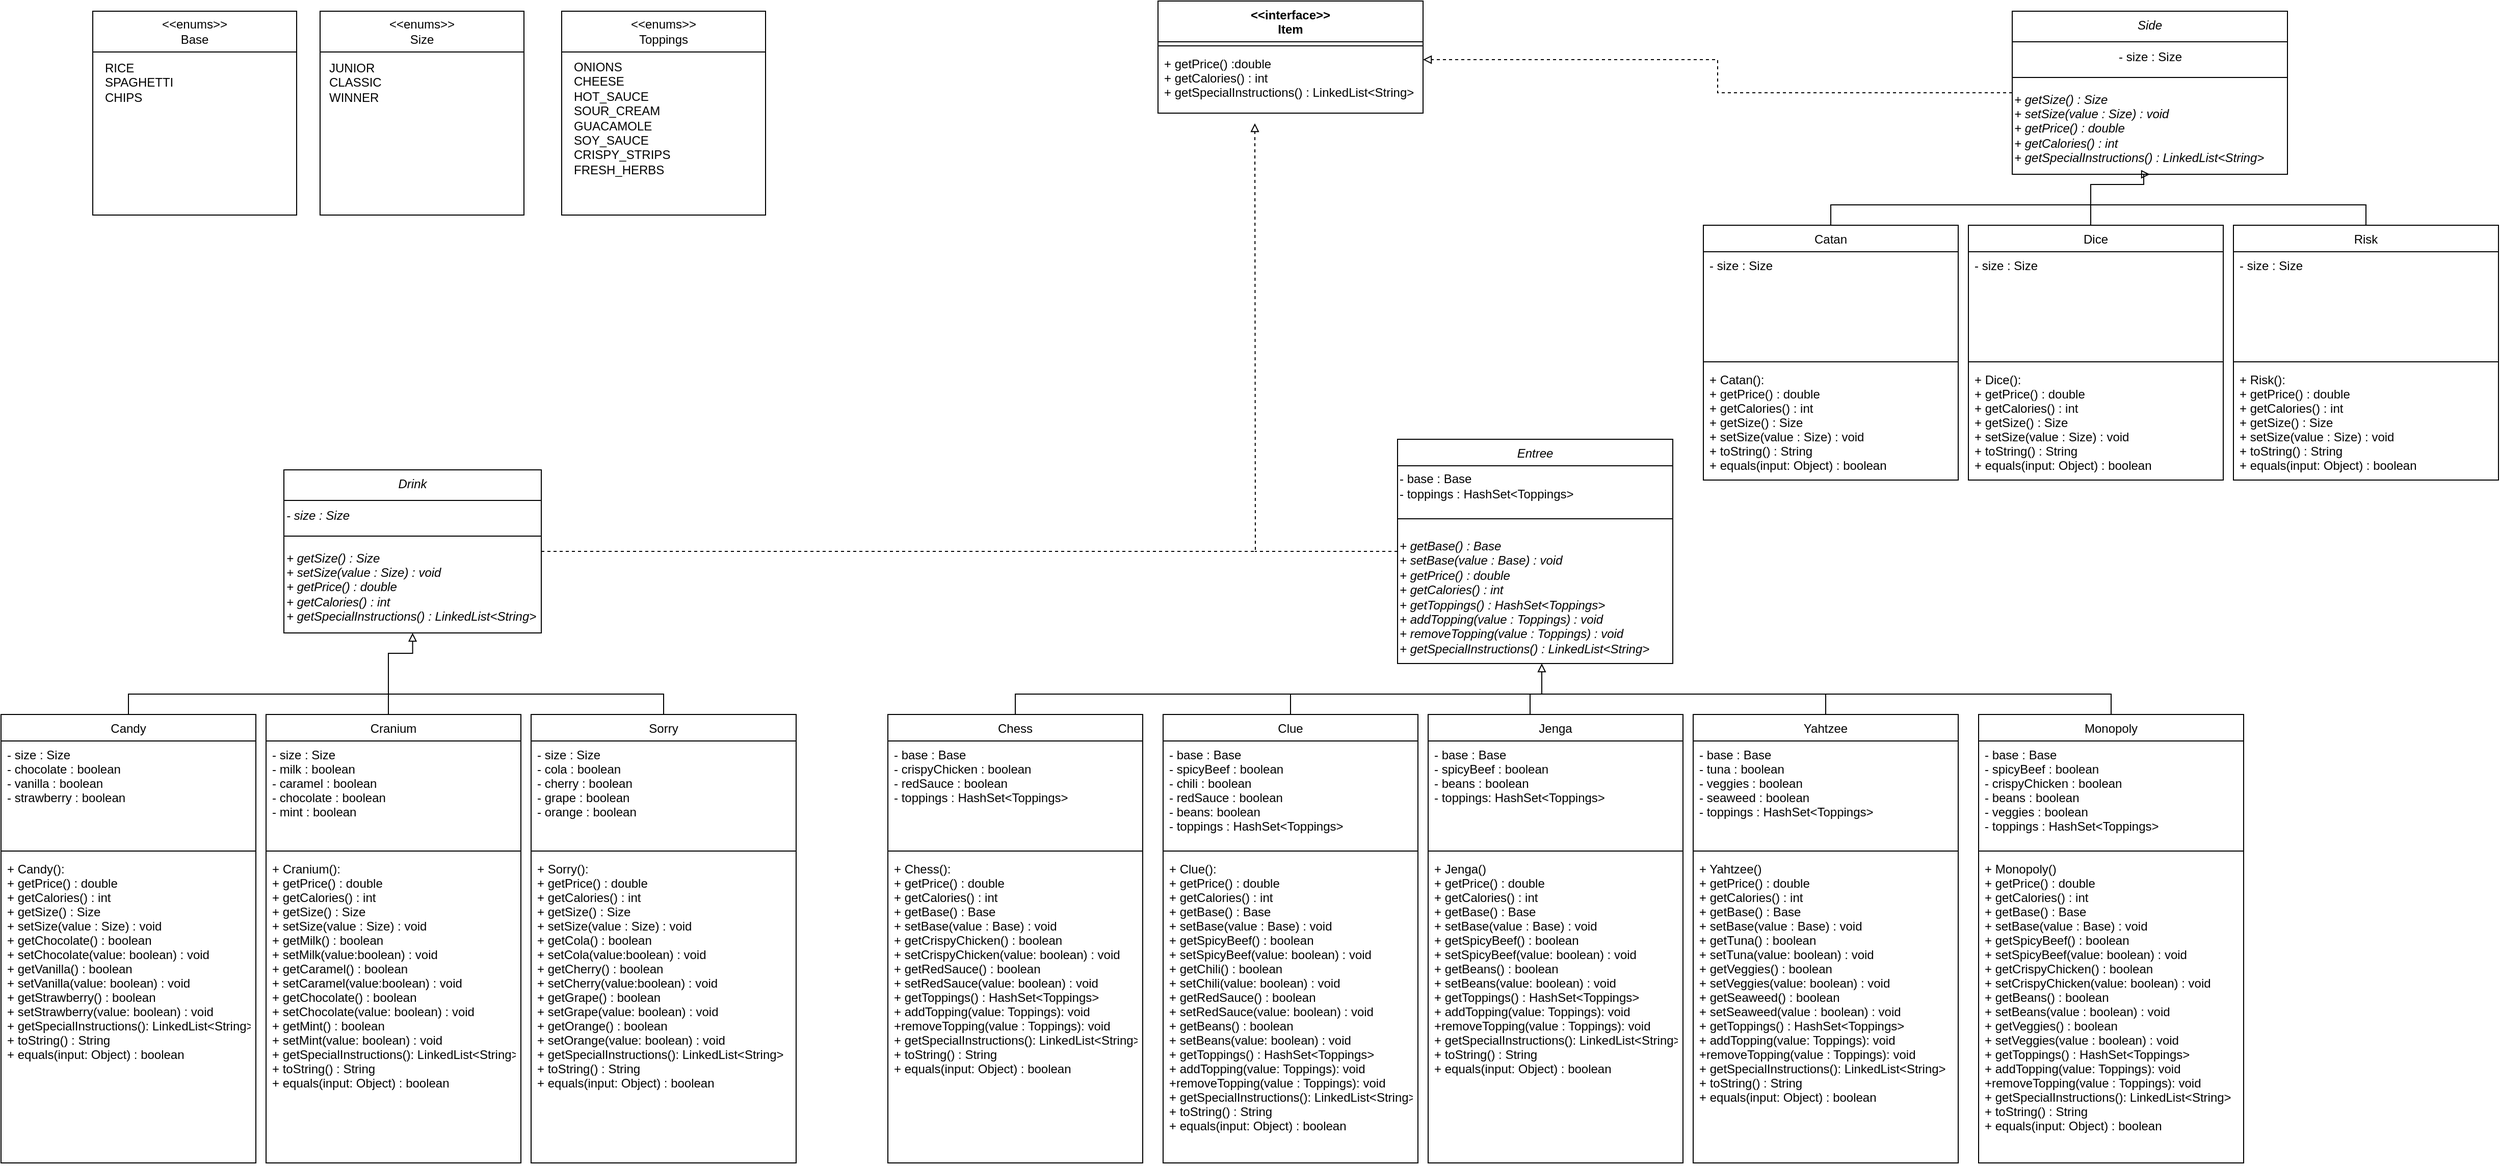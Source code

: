<mxfile version="20.8.17" type="github">
  <diagram id="C5RBs43oDa-KdzZeNtuy" name="Page-1">
    <mxGraphModel dx="3453" dy="2180" grid="1" gridSize="10" guides="1" tooltips="1" connect="1" arrows="1" fold="1" page="1" pageScale="1" pageWidth="827" pageHeight="1169" math="0" shadow="0">
      <root>
        <mxCell id="WIyWlLk6GJQsqaUBKTNV-0" />
        <mxCell id="WIyWlLk6GJQsqaUBKTNV-1" parent="WIyWlLk6GJQsqaUBKTNV-0" />
        <mxCell id="zkfFHV4jXpPFQw0GAbJ--0" value="Chess" style="swimlane;fontStyle=0;align=center;verticalAlign=top;childLayout=stackLayout;horizontal=1;startSize=26;horizontalStack=0;resizeParent=1;resizeLast=0;collapsible=1;marginBottom=0;rounded=0;shadow=0;strokeWidth=1;" parent="WIyWlLk6GJQsqaUBKTNV-1" vertex="1">
          <mxGeometry x="-170" y="-70" width="250" height="440" as="geometry">
            <mxRectangle x="230" y="140" width="160" height="26" as="alternateBounds" />
          </mxGeometry>
        </mxCell>
        <mxCell id="zkfFHV4jXpPFQw0GAbJ--1" value="- base : Base&#xa;- crispyChicken : boolean&#xa;- redSauce : boolean&#xa;- toppings : HashSet&lt;Toppings&gt;&#xa;" style="text;align=left;verticalAlign=top;spacingLeft=4;spacingRight=4;overflow=hidden;rotatable=0;points=[[0,0.5],[1,0.5]];portConstraint=eastwest;" parent="zkfFHV4jXpPFQw0GAbJ--0" vertex="1">
          <mxGeometry y="26" width="250" height="104" as="geometry" />
        </mxCell>
        <mxCell id="zkfFHV4jXpPFQw0GAbJ--4" value="" style="line;html=1;strokeWidth=1;align=left;verticalAlign=middle;spacingTop=-1;spacingLeft=3;spacingRight=3;rotatable=0;labelPosition=right;points=[];portConstraint=eastwest;" parent="zkfFHV4jXpPFQw0GAbJ--0" vertex="1">
          <mxGeometry y="130" width="250" height="8" as="geometry" />
        </mxCell>
        <mxCell id="zkfFHV4jXpPFQw0GAbJ--5" value="+ Chess():&#xa;+ getPrice() : double&#xa;+ getCalories() : int&#xa;+ getBase() : Base&#xa;+ setBase(value : Base) : void&#xa;+ getCrispyChicken() : boolean&#xa;+ setCrispyChicken(value: boolean) : void&#xa;+ getRedSauce() : boolean&#xa;+ setRedSauce(value: boolean) : void&#xa;+ getToppings() : HashSet&lt;Toppings&gt;&#xa;+ addTopping(value: Toppings): void&#xa;+removeTopping(value : Toppings): void&#xa;+ getSpecialInstructions(): LinkedList&lt;String&gt;&#xa;+ toString() : String&#xa;+ equals(input: Object) : boolean" style="text;align=left;verticalAlign=top;spacingLeft=4;spacingRight=4;overflow=hidden;rotatable=0;points=[[0,0.5],[1,0.5]];portConstraint=eastwest;" parent="zkfFHV4jXpPFQw0GAbJ--0" vertex="1">
          <mxGeometry y="138" width="250" height="302" as="geometry" />
        </mxCell>
        <mxCell id="7v28G5ns5gVGwmY5Zh3q-13" style="edgeStyle=orthogonalEdgeStyle;rounded=0;orthogonalLoop=1;jettySize=auto;html=1;endArrow=none;endFill=0;" parent="WIyWlLk6GJQsqaUBKTNV-1" source="zkfFHV4jXpPFQw0GAbJ--6" edge="1">
          <mxGeometry relative="1" as="geometry">
            <mxPoint x="290" y="-90" as="targetPoint" />
          </mxGeometry>
        </mxCell>
        <mxCell id="zkfFHV4jXpPFQw0GAbJ--6" value="Clue" style="swimlane;fontStyle=0;align=center;verticalAlign=top;childLayout=stackLayout;horizontal=1;startSize=26;horizontalStack=0;resizeParent=1;resizeLast=0;collapsible=1;marginBottom=0;rounded=0;shadow=0;strokeWidth=1;" parent="WIyWlLk6GJQsqaUBKTNV-1" vertex="1">
          <mxGeometry x="100" y="-70" width="250" height="440" as="geometry">
            <mxRectangle x="130" y="380" width="160" height="26" as="alternateBounds" />
          </mxGeometry>
        </mxCell>
        <mxCell id="zkfFHV4jXpPFQw0GAbJ--7" value="- base : Base&#xa;- spicyBeef : boolean&#xa;- chili : boolean&#xa;- redSauce : boolean&#xa;- beans: boolean&#xa;- toppings : HashSet&lt;Toppings&gt;" style="text;align=left;verticalAlign=top;spacingLeft=4;spacingRight=4;overflow=hidden;rotatable=0;points=[[0,0.5],[1,0.5]];portConstraint=eastwest;" parent="zkfFHV4jXpPFQw0GAbJ--6" vertex="1">
          <mxGeometry y="26" width="250" height="104" as="geometry" />
        </mxCell>
        <mxCell id="zkfFHV4jXpPFQw0GAbJ--9" value="" style="line;html=1;strokeWidth=1;align=left;verticalAlign=middle;spacingTop=-1;spacingLeft=3;spacingRight=3;rotatable=0;labelPosition=right;points=[];portConstraint=eastwest;" parent="zkfFHV4jXpPFQw0GAbJ--6" vertex="1">
          <mxGeometry y="130" width="250" height="8" as="geometry" />
        </mxCell>
        <mxCell id="zkfFHV4jXpPFQw0GAbJ--11" value="+ Clue():&#xa;+ getPrice() : double&#xa;+ getCalories() : int&#xa;+ getBase() : Base&#xa;+ setBase(value : Base) : void&#xa;+ getSpicyBeef() : boolean&#xa;+ setSpicyBeef(value: boolean) : void&#xa;+ getChili() : boolean&#xa;+ setChili(value: boolean) : void&#xa;+ getRedSauce() : boolean&#xa;+ setRedSauce(value: boolean) : void&#xa;+ getBeans() : boolean&#xa;+ setBeans(value: boolean) : void&#xa;+ getToppings() : HashSet&lt;Toppings&gt;&#xa;+ addTopping(value: Toppings): void&#xa;+removeTopping(value : Toppings): void&#xa;+ getSpecialInstructions(): LinkedList&lt;String&gt;&#xa;+ toString() : String&#xa;+ equals(input: Object) : boolean" style="text;align=left;verticalAlign=top;spacingLeft=4;spacingRight=4;overflow=hidden;rotatable=0;points=[[0,0.5],[1,0.5]];portConstraint=eastwest;" parent="zkfFHV4jXpPFQw0GAbJ--6" vertex="1">
          <mxGeometry y="138" width="250" height="302" as="geometry" />
        </mxCell>
        <mxCell id="7v28G5ns5gVGwmY5Zh3q-168" style="edgeStyle=orthogonalEdgeStyle;rounded=0;orthogonalLoop=1;jettySize=auto;html=1;exitX=0;exitY=0.5;exitDx=0;exitDy=0;dashed=1;endArrow=none;endFill=0;" parent="WIyWlLk6GJQsqaUBKTNV-1" source="zkfFHV4jXpPFQw0GAbJ--17" edge="1">
          <mxGeometry relative="1" as="geometry">
            <mxPoint x="190" y="-230" as="targetPoint" />
          </mxGeometry>
        </mxCell>
        <mxCell id="zkfFHV4jXpPFQw0GAbJ--17" value="Entree" style="swimlane;fontStyle=2;align=center;verticalAlign=top;childLayout=stackLayout;horizontal=1;startSize=26;horizontalStack=0;resizeParent=1;resizeLast=0;collapsible=1;marginBottom=0;rounded=0;shadow=0;strokeWidth=1;" parent="WIyWlLk6GJQsqaUBKTNV-1" vertex="1">
          <mxGeometry x="330" y="-340" width="270" height="220" as="geometry">
            <mxRectangle x="550" y="140" width="160" height="26" as="alternateBounds" />
          </mxGeometry>
        </mxCell>
        <mxCell id="RG4o-ttCj7HPoJ1rtQeC-10" value="&lt;div style=&quot;&quot;&gt;&lt;span style=&quot;background-color: initial;&quot;&gt;- base : Base&lt;/span&gt;&lt;/div&gt;&lt;div style=&quot;&quot;&gt;&lt;span style=&quot;background-color: initial;&quot;&gt;- toppings : HashSet&amp;lt;Toppings&amp;gt;&lt;/span&gt;&lt;/div&gt;" style="text;html=1;align=left;verticalAlign=middle;resizable=0;points=[];autosize=1;strokeColor=none;fillColor=none;" vertex="1" parent="zkfFHV4jXpPFQw0GAbJ--17">
          <mxGeometry y="26" width="270" height="40" as="geometry" />
        </mxCell>
        <mxCell id="zkfFHV4jXpPFQw0GAbJ--23" value="" style="line;html=1;strokeWidth=1;align=left;verticalAlign=middle;spacingTop=-1;spacingLeft=3;spacingRight=3;rotatable=0;labelPosition=right;points=[];portConstraint=eastwest;" parent="zkfFHV4jXpPFQw0GAbJ--17" vertex="1">
          <mxGeometry y="66" width="270" height="24" as="geometry" />
        </mxCell>
        <mxCell id="RG4o-ttCj7HPoJ1rtQeC-11" value="&lt;i&gt;+ getBase() : Base&lt;br&gt;+ setBase(value : Base) : void&lt;br&gt;+ getPrice() : double&lt;br&gt;+ getCalories() : int&lt;br&gt;+ getToppings() : HashSet&amp;lt;Toppings&amp;gt;&lt;br&gt;+ addTopping(value : Toppings) : void&lt;br&gt;+ removeTopping(value : Toppings) : void&lt;br&gt;+ getSpecialInstructions() : LinkedList&amp;lt;String&amp;gt;&lt;br&gt;&lt;/i&gt;" style="text;html=1;align=left;verticalAlign=middle;resizable=0;points=[];autosize=1;strokeColor=none;fillColor=none;" vertex="1" parent="zkfFHV4jXpPFQw0GAbJ--17">
          <mxGeometry y="90" width="270" height="130" as="geometry" />
        </mxCell>
        <mxCell id="zkfFHV4jXpPFQw0GAbJ--26" value="" style="endArrow=block;shadow=0;strokeWidth=1;rounded=0;endFill=0;edgeStyle=elbowEdgeStyle;elbow=vertical;entryX=0.524;entryY=1;entryDx=0;entryDy=0;entryPerimeter=0;" parent="WIyWlLk6GJQsqaUBKTNV-1" source="zkfFHV4jXpPFQw0GAbJ--0" edge="1" target="RG4o-ttCj7HPoJ1rtQeC-11">
          <mxGeometry x="0.5" y="41" relative="1" as="geometry">
            <mxPoint x="380" y="192" as="sourcePoint" />
            <mxPoint x="460" y="-110" as="targetPoint" />
            <mxPoint x="-40" y="32" as="offset" />
            <Array as="points">
              <mxPoint x="360" y="-90" />
            </Array>
          </mxGeometry>
        </mxCell>
        <mxCell id="7v28G5ns5gVGwmY5Zh3q-14" style="edgeStyle=orthogonalEdgeStyle;rounded=0;orthogonalLoop=1;jettySize=auto;html=1;endArrow=none;endFill=0;" parent="WIyWlLk6GJQsqaUBKTNV-1" source="7v28G5ns5gVGwmY5Zh3q-0" edge="1">
          <mxGeometry relative="1" as="geometry">
            <mxPoint x="380" y="-90" as="targetPoint" />
            <Array as="points">
              <mxPoint x="460" y="-90" />
            </Array>
          </mxGeometry>
        </mxCell>
        <mxCell id="7v28G5ns5gVGwmY5Zh3q-0" value="Jenga" style="swimlane;fontStyle=0;align=center;verticalAlign=top;childLayout=stackLayout;horizontal=1;startSize=26;horizontalStack=0;resizeParent=1;resizeLast=0;collapsible=1;marginBottom=0;rounded=0;shadow=0;strokeWidth=1;" parent="WIyWlLk6GJQsqaUBKTNV-1" vertex="1">
          <mxGeometry x="360" y="-70" width="250" height="440" as="geometry">
            <mxRectangle x="130" y="380" width="160" height="26" as="alternateBounds" />
          </mxGeometry>
        </mxCell>
        <mxCell id="7v28G5ns5gVGwmY5Zh3q-1" value="- base : Base&#xa;- spicyBeef : boolean&#xa;- beans : boolean&#xa;- toppings: HashSet&lt;Toppings&gt;" style="text;align=left;verticalAlign=top;spacingLeft=4;spacingRight=4;overflow=hidden;rotatable=0;points=[[0,0.5],[1,0.5]];portConstraint=eastwest;" parent="7v28G5ns5gVGwmY5Zh3q-0" vertex="1">
          <mxGeometry y="26" width="250" height="104" as="geometry" />
        </mxCell>
        <mxCell id="7v28G5ns5gVGwmY5Zh3q-3" value="" style="line;html=1;strokeWidth=1;align=left;verticalAlign=middle;spacingTop=-1;spacingLeft=3;spacingRight=3;rotatable=0;labelPosition=right;points=[];portConstraint=eastwest;" parent="7v28G5ns5gVGwmY5Zh3q-0" vertex="1">
          <mxGeometry y="130" width="250" height="8" as="geometry" />
        </mxCell>
        <mxCell id="7v28G5ns5gVGwmY5Zh3q-4" value="+ Jenga()&#xa;+ getPrice() : double&#xa;+ getCalories() : int&#xa;+ getBase() : Base&#xa;+ setBase(value : Base) : void&#xa;+ getSpicyBeef() : boolean&#xa;+ setSpicyBeef(value: boolean) : void&#xa;+ getBeans() : boolean&#xa;+ setBeans(value: boolean) : void&#xa;+ getToppings() : HashSet&lt;Toppings&gt;&#xa;+ addTopping(value: Toppings): void&#xa;+removeTopping(value : Toppings): void&#xa;+ getSpecialInstructions(): LinkedList&lt;String&gt;&#xa;+ toString() : String&#xa;+ equals(input: Object) : boolean" style="text;align=left;verticalAlign=top;spacingLeft=4;spacingRight=4;overflow=hidden;rotatable=0;points=[[0,0.5],[1,0.5]];portConstraint=eastwest;fontStyle=0" parent="7v28G5ns5gVGwmY5Zh3q-0" vertex="1">
          <mxGeometry y="138" width="250" height="282" as="geometry" />
        </mxCell>
        <mxCell id="7v28G5ns5gVGwmY5Zh3q-15" style="edgeStyle=orthogonalEdgeStyle;rounded=0;orthogonalLoop=1;jettySize=auto;html=1;endArrow=none;endFill=0;" parent="WIyWlLk6GJQsqaUBKTNV-1" source="7v28G5ns5gVGwmY5Zh3q-6" edge="1">
          <mxGeometry relative="1" as="geometry">
            <mxPoint x="570" y="-90" as="targetPoint" />
            <Array as="points">
              <mxPoint x="750" y="-90" />
            </Array>
          </mxGeometry>
        </mxCell>
        <mxCell id="7v28G5ns5gVGwmY5Zh3q-6" value="Yahtzee" style="swimlane;fontStyle=0;align=center;verticalAlign=top;childLayout=stackLayout;horizontal=1;startSize=26;horizontalStack=0;resizeParent=1;resizeLast=0;collapsible=1;marginBottom=0;rounded=0;shadow=0;strokeWidth=1;" parent="WIyWlLk6GJQsqaUBKTNV-1" vertex="1">
          <mxGeometry x="620" y="-70" width="260" height="440" as="geometry">
            <mxRectangle x="130" y="380" width="160" height="26" as="alternateBounds" />
          </mxGeometry>
        </mxCell>
        <mxCell id="7v28G5ns5gVGwmY5Zh3q-7" value="- base : Base&#xa;- tuna : boolean&#xa;- veggies : boolean&#xa;- seaweed : boolean&#xa;- toppings : HashSet&lt;Toppings&gt;" style="text;align=left;verticalAlign=top;spacingLeft=4;spacingRight=4;overflow=hidden;rotatable=0;points=[[0,0.5],[1,0.5]];portConstraint=eastwest;" parent="7v28G5ns5gVGwmY5Zh3q-6" vertex="1">
          <mxGeometry y="26" width="260" height="104" as="geometry" />
        </mxCell>
        <mxCell id="7v28G5ns5gVGwmY5Zh3q-9" value="" style="line;html=1;strokeWidth=1;align=left;verticalAlign=middle;spacingTop=-1;spacingLeft=3;spacingRight=3;rotatable=0;labelPosition=right;points=[];portConstraint=eastwest;" parent="7v28G5ns5gVGwmY5Zh3q-6" vertex="1">
          <mxGeometry y="130" width="260" height="8" as="geometry" />
        </mxCell>
        <mxCell id="7v28G5ns5gVGwmY5Zh3q-10" value="+ Yahtzee()&#xa;+ getPrice() : double&#xa;+ getCalories() : int&#xa;+ getBase() : Base&#xa;+ setBase(value : Base) : void&#xa;+ getTuna() : boolean&#xa;+ setTuna(value: boolean) : void&#xa;+ getVeggies() : boolean&#xa;+ setVeggies(value: boolean) : void&#xa;+ getSeaweed() : boolean&#xa;+ setSeaweed(value : boolean) : void&#xa;+ getToppings() : HashSet&lt;Toppings&gt;&#xa;+ addTopping(value: Toppings): void&#xa;+removeTopping(value : Toppings): void&#xa;+ getSpecialInstructions(): LinkedList&lt;String&gt;&#xa;+ toString() : String&#xa;+ equals(input: Object) : boolean" style="text;align=left;verticalAlign=top;spacingLeft=4;spacingRight=4;overflow=hidden;rotatable=0;points=[[0,0.5],[1,0.5]];portConstraint=eastwest;fontStyle=0" parent="7v28G5ns5gVGwmY5Zh3q-6" vertex="1">
          <mxGeometry y="138" width="260" height="292" as="geometry" />
        </mxCell>
        <mxCell id="7v28G5ns5gVGwmY5Zh3q-16" value="" style="endArrow=none;html=1;rounded=0;" parent="WIyWlLk6GJQsqaUBKTNV-1" edge="1">
          <mxGeometry width="50" height="50" relative="1" as="geometry">
            <mxPoint x="460" y="-90" as="sourcePoint" />
            <mxPoint x="570" y="-90" as="targetPoint" />
          </mxGeometry>
        </mxCell>
        <mxCell id="7v28G5ns5gVGwmY5Zh3q-23" style="edgeStyle=orthogonalEdgeStyle;rounded=0;orthogonalLoop=1;jettySize=auto;html=1;endArrow=none;endFill=0;" parent="WIyWlLk6GJQsqaUBKTNV-1" source="7v28G5ns5gVGwmY5Zh3q-17" edge="1">
          <mxGeometry relative="1" as="geometry">
            <mxPoint x="830" y="-90" as="targetPoint" />
            <Array as="points">
              <mxPoint x="1030" y="-90" />
            </Array>
          </mxGeometry>
        </mxCell>
        <mxCell id="7v28G5ns5gVGwmY5Zh3q-17" value="Monopoly" style="swimlane;fontStyle=0;align=center;verticalAlign=top;childLayout=stackLayout;horizontal=1;startSize=26;horizontalStack=0;resizeParent=1;resizeLast=0;collapsible=1;marginBottom=0;rounded=0;shadow=0;strokeWidth=1;" parent="WIyWlLk6GJQsqaUBKTNV-1" vertex="1">
          <mxGeometry x="900" y="-70" width="260" height="440" as="geometry">
            <mxRectangle x="130" y="380" width="160" height="26" as="alternateBounds" />
          </mxGeometry>
        </mxCell>
        <mxCell id="7v28G5ns5gVGwmY5Zh3q-18" value="- base : Base&#xa;- spicyBeef : boolean&#xa;- crispyChicken : boolean&#xa;- beans : boolean&#xa;- veggies : boolean&#xa;- toppings : HashSet&lt;Toppings&gt;" style="text;align=left;verticalAlign=top;spacingLeft=4;spacingRight=4;overflow=hidden;rotatable=0;points=[[0,0.5],[1,0.5]];portConstraint=eastwest;" parent="7v28G5ns5gVGwmY5Zh3q-17" vertex="1">
          <mxGeometry y="26" width="260" height="104" as="geometry" />
        </mxCell>
        <mxCell id="7v28G5ns5gVGwmY5Zh3q-20" value="" style="line;html=1;strokeWidth=1;align=left;verticalAlign=middle;spacingTop=-1;spacingLeft=3;spacingRight=3;rotatable=0;labelPosition=right;points=[];portConstraint=eastwest;" parent="7v28G5ns5gVGwmY5Zh3q-17" vertex="1">
          <mxGeometry y="130" width="260" height="8" as="geometry" />
        </mxCell>
        <mxCell id="7v28G5ns5gVGwmY5Zh3q-22" value="+ Monopoly()&#xa;+ getPrice() : double&#xa;+ getCalories() : int&#xa;+ getBase() : Base&#xa;+ setBase(value : Base) : void&#xa;+ getSpicyBeef() : boolean&#xa;+ setSpicyBeef(value: boolean) : void&#xa;+ getCrispyChicken() : boolean&#xa;+ setCrispyChicken(value: boolean) : void&#xa;+ getBeans() : boolean&#xa;+ setBeans(value : boolean) : void&#xa;+ getVeggies() : boolean&#xa;+ setVeggies(value : boolean) : void&#xa;+ getToppings() : HashSet&lt;Toppings&gt;&#xa;+ addTopping(value: Toppings): void&#xa;+removeTopping(value : Toppings): void&#xa;+ getSpecialInstructions(): LinkedList&lt;String&gt;&#xa;+ toString() : String&#xa;+ equals(input: Object) : boolean" style="text;align=left;verticalAlign=top;spacingLeft=4;spacingRight=4;overflow=hidden;rotatable=0;points=[[0,0.5],[1,0.5]];portConstraint=eastwest;" parent="7v28G5ns5gVGwmY5Zh3q-17" vertex="1">
          <mxGeometry y="138" width="260" height="302" as="geometry" />
        </mxCell>
        <mxCell id="7v28G5ns5gVGwmY5Zh3q-24" value="" style="endArrow=none;html=1;rounded=0;" parent="WIyWlLk6GJQsqaUBKTNV-1" edge="1">
          <mxGeometry width="50" height="50" relative="1" as="geometry">
            <mxPoint x="650" y="-90" as="sourcePoint" />
            <mxPoint x="830" y="-90" as="targetPoint" />
          </mxGeometry>
        </mxCell>
        <mxCell id="7v28G5ns5gVGwmY5Zh3q-58" style="edgeStyle=orthogonalEdgeStyle;rounded=0;orthogonalLoop=1;jettySize=auto;html=1;endArrow=none;endFill=0;" parent="WIyWlLk6GJQsqaUBKTNV-1" source="7v28G5ns5gVGwmY5Zh3q-59" edge="1">
          <mxGeometry relative="1" as="geometry">
            <mxPoint x="-790" y="-90" as="targetPoint" />
          </mxGeometry>
        </mxCell>
        <mxCell id="7v28G5ns5gVGwmY5Zh3q-59" value="Candy" style="swimlane;fontStyle=0;align=center;verticalAlign=top;childLayout=stackLayout;horizontal=1;startSize=26;horizontalStack=0;resizeParent=1;resizeLast=0;collapsible=1;marginBottom=0;rounded=0;shadow=0;strokeWidth=1;" parent="WIyWlLk6GJQsqaUBKTNV-1" vertex="1">
          <mxGeometry x="-1040" y="-70" width="250" height="440" as="geometry">
            <mxRectangle x="130" y="380" width="160" height="26" as="alternateBounds" />
          </mxGeometry>
        </mxCell>
        <mxCell id="7v28G5ns5gVGwmY5Zh3q-60" value="- size : Size&#xa;- chocolate : boolean&#xa;- vanilla : boolean&#xa;- strawberry : boolean" style="text;align=left;verticalAlign=top;spacingLeft=4;spacingRight=4;overflow=hidden;rotatable=0;points=[[0,0.5],[1,0.5]];portConstraint=eastwest;" parent="7v28G5ns5gVGwmY5Zh3q-59" vertex="1">
          <mxGeometry y="26" width="250" height="104" as="geometry" />
        </mxCell>
        <mxCell id="7v28G5ns5gVGwmY5Zh3q-61" value="" style="line;html=1;strokeWidth=1;align=left;verticalAlign=middle;spacingTop=-1;spacingLeft=3;spacingRight=3;rotatable=0;labelPosition=right;points=[];portConstraint=eastwest;" parent="7v28G5ns5gVGwmY5Zh3q-59" vertex="1">
          <mxGeometry y="130" width="250" height="8" as="geometry" />
        </mxCell>
        <mxCell id="7v28G5ns5gVGwmY5Zh3q-62" value="+ Candy():&#xa;+ getPrice() : double&#xa;+ getCalories() : int&#xa;+ getSize() : Size&#xa;+ setSize(value : Size) : void&#xa;+ getChocolate() : boolean&#xa;+ setChocolate(value: boolean) : void&#xa;+ getVanilla() : boolean&#xa;+ setVanilla(value: boolean) : void&#xa;+ getStrawberry() : boolean&#xa;+ setStrawberry(value: boolean) : void&#xa;+ getSpecialInstructions(): LinkedList&lt;String&gt;&#xa;+ toString() : String&#xa;+ equals(input: Object) : boolean" style="text;align=left;verticalAlign=top;spacingLeft=4;spacingRight=4;overflow=hidden;rotatable=0;points=[[0,0.5],[1,0.5]];portConstraint=eastwest;" parent="7v28G5ns5gVGwmY5Zh3q-59" vertex="1">
          <mxGeometry y="138" width="250" height="302" as="geometry" />
        </mxCell>
        <mxCell id="7v28G5ns5gVGwmY5Zh3q-166" style="edgeStyle=orthogonalEdgeStyle;rounded=0;orthogonalLoop=1;jettySize=auto;html=1;exitX=1;exitY=0.5;exitDx=0;exitDy=0;dashed=1;endArrow=block;endFill=0;" parent="WIyWlLk6GJQsqaUBKTNV-1" source="7v28G5ns5gVGwmY5Zh3q-63" edge="1">
          <mxGeometry relative="1" as="geometry">
            <mxPoint x="190" y="-650" as="targetPoint" />
          </mxGeometry>
        </mxCell>
        <mxCell id="7v28G5ns5gVGwmY5Zh3q-63" value="Drink" style="swimlane;fontStyle=2;align=center;verticalAlign=top;childLayout=stackLayout;horizontal=1;startSize=30;horizontalStack=0;resizeParent=1;resizeLast=0;collapsible=1;marginBottom=0;rounded=0;shadow=0;strokeWidth=1;" parent="WIyWlLk6GJQsqaUBKTNV-1" vertex="1">
          <mxGeometry x="-762.5" y="-310" width="252.5" height="160" as="geometry">
            <mxRectangle x="550" y="140" width="160" height="26" as="alternateBounds" />
          </mxGeometry>
        </mxCell>
        <mxCell id="RG4o-ttCj7HPoJ1rtQeC-8" value="&lt;i&gt;- size : Size&lt;/i&gt;" style="text;html=1;align=left;verticalAlign=middle;resizable=0;points=[];autosize=1;strokeColor=none;fillColor=none;" vertex="1" parent="7v28G5ns5gVGwmY5Zh3q-63">
          <mxGeometry y="30" width="252.5" height="30" as="geometry" />
        </mxCell>
        <mxCell id="7v28G5ns5gVGwmY5Zh3q-64" value="" style="line;html=1;strokeWidth=1;align=left;verticalAlign=middle;spacingTop=-1;spacingLeft=3;spacingRight=3;rotatable=0;labelPosition=right;points=[];portConstraint=eastwest;" parent="7v28G5ns5gVGwmY5Zh3q-63" vertex="1">
          <mxGeometry y="60" width="252.5" height="10" as="geometry" />
        </mxCell>
        <mxCell id="RG4o-ttCj7HPoJ1rtQeC-9" value="&lt;i&gt;+ getSize() : Size&lt;br&gt;+ setSize(value : Size) : void&lt;br&gt;+ getPrice() : double&lt;br&gt;+ getCalories() : int&lt;br&gt;+ getSpecialInstructions() : LinkedList&amp;lt;String&amp;gt;&lt;br&gt;&lt;/i&gt;" style="text;html=1;align=left;verticalAlign=middle;resizable=0;points=[];autosize=1;strokeColor=none;fillColor=none;" vertex="1" parent="7v28G5ns5gVGwmY5Zh3q-63">
          <mxGeometry y="70" width="252.5" height="90" as="geometry" />
        </mxCell>
        <mxCell id="7v28G5ns5gVGwmY5Zh3q-66" style="edgeStyle=orthogonalEdgeStyle;rounded=0;orthogonalLoop=1;jettySize=auto;html=1;endArrow=block;endFill=0;entryX=0.5;entryY=1;entryDx=0;entryDy=0;" parent="WIyWlLk6GJQsqaUBKTNV-1" source="7v28G5ns5gVGwmY5Zh3q-67" target="7v28G5ns5gVGwmY5Zh3q-63" edge="1">
          <mxGeometry relative="1" as="geometry">
            <mxPoint x="-810" y="-90" as="targetPoint" />
            <Array as="points">
              <mxPoint x="-660" y="-130" />
              <mxPoint x="-636" y="-130" />
            </Array>
          </mxGeometry>
        </mxCell>
        <mxCell id="7v28G5ns5gVGwmY5Zh3q-67" value="Cranium" style="swimlane;fontStyle=0;align=center;verticalAlign=top;childLayout=stackLayout;horizontal=1;startSize=26;horizontalStack=0;resizeParent=1;resizeLast=0;collapsible=1;marginBottom=0;rounded=0;shadow=0;strokeWidth=1;" parent="WIyWlLk6GJQsqaUBKTNV-1" vertex="1">
          <mxGeometry x="-780" y="-70" width="250" height="440" as="geometry">
            <mxRectangle x="130" y="380" width="160" height="26" as="alternateBounds" />
          </mxGeometry>
        </mxCell>
        <mxCell id="7v28G5ns5gVGwmY5Zh3q-68" value="- size : Size&#xa;- milk : boolean&#xa;- caramel : boolean&#xa;- chocolate : boolean&#xa;- mint : boolean" style="text;align=left;verticalAlign=top;spacingLeft=4;spacingRight=4;overflow=hidden;rotatable=0;points=[[0,0.5],[1,0.5]];portConstraint=eastwest;" parent="7v28G5ns5gVGwmY5Zh3q-67" vertex="1">
          <mxGeometry y="26" width="250" height="104" as="geometry" />
        </mxCell>
        <mxCell id="7v28G5ns5gVGwmY5Zh3q-69" value="" style="line;html=1;strokeWidth=1;align=left;verticalAlign=middle;spacingTop=-1;spacingLeft=3;spacingRight=3;rotatable=0;labelPosition=right;points=[];portConstraint=eastwest;" parent="7v28G5ns5gVGwmY5Zh3q-67" vertex="1">
          <mxGeometry y="130" width="250" height="8" as="geometry" />
        </mxCell>
        <mxCell id="7v28G5ns5gVGwmY5Zh3q-70" value="+ Cranium():&#xa;+ getPrice() : double&#xa;+ getCalories() : int&#xa;+ getSize() : Size&#xa;+ setSize(value : Size) : void&#xa;+ getMilk() : boolean&#xa;+ setMilk(value:boolean) : void&#xa;+ getCaramel() : boolean&#xa;+ setCaramel(value:boolean) : void&#xa;+ getChocolate() : boolean&#xa;+ setChocolate(value: boolean) : void&#xa;+ getMint() : boolean&#xa;+ setMint(value: boolean) : void&#xa;+ getSpecialInstructions(): LinkedList&lt;String&gt;&#xa;+ toString() : String&#xa;+ equals(input: Object) : boolean" style="text;align=left;verticalAlign=top;spacingLeft=4;spacingRight=4;overflow=hidden;rotatable=0;points=[[0,0.5],[1,0.5]];portConstraint=eastwest;fontStyle=0" parent="7v28G5ns5gVGwmY5Zh3q-67" vertex="1">
          <mxGeometry y="138" width="250" height="282" as="geometry" />
        </mxCell>
        <mxCell id="7v28G5ns5gVGwmY5Zh3q-71" style="edgeStyle=orthogonalEdgeStyle;rounded=0;orthogonalLoop=1;jettySize=auto;html=1;endArrow=none;endFill=0;" parent="WIyWlLk6GJQsqaUBKTNV-1" source="7v28G5ns5gVGwmY5Zh3q-72" edge="1">
          <mxGeometry relative="1" as="geometry">
            <mxPoint x="-570" y="-90" as="targetPoint" />
            <Array as="points">
              <mxPoint x="-390" y="-90" />
            </Array>
          </mxGeometry>
        </mxCell>
        <mxCell id="7v28G5ns5gVGwmY5Zh3q-72" value="Sorry" style="swimlane;fontStyle=0;align=center;verticalAlign=top;childLayout=stackLayout;horizontal=1;startSize=26;horizontalStack=0;resizeParent=1;resizeLast=0;collapsible=1;marginBottom=0;rounded=0;shadow=0;strokeWidth=1;" parent="WIyWlLk6GJQsqaUBKTNV-1" vertex="1">
          <mxGeometry x="-520" y="-70" width="260" height="440" as="geometry">
            <mxRectangle x="130" y="380" width="160" height="26" as="alternateBounds" />
          </mxGeometry>
        </mxCell>
        <mxCell id="7v28G5ns5gVGwmY5Zh3q-73" value="- size : Size&#xa;- cola : boolean&#xa;- cherry : boolean&#xa;- grape : boolean&#xa;- orange : boolean" style="text;align=left;verticalAlign=top;spacingLeft=4;spacingRight=4;overflow=hidden;rotatable=0;points=[[0,0.5],[1,0.5]];portConstraint=eastwest;" parent="7v28G5ns5gVGwmY5Zh3q-72" vertex="1">
          <mxGeometry y="26" width="260" height="104" as="geometry" />
        </mxCell>
        <mxCell id="7v28G5ns5gVGwmY5Zh3q-74" value="" style="line;html=1;strokeWidth=1;align=left;verticalAlign=middle;spacingTop=-1;spacingLeft=3;spacingRight=3;rotatable=0;labelPosition=right;points=[];portConstraint=eastwest;" parent="7v28G5ns5gVGwmY5Zh3q-72" vertex="1">
          <mxGeometry y="130" width="260" height="8" as="geometry" />
        </mxCell>
        <mxCell id="7v28G5ns5gVGwmY5Zh3q-75" value="+ Sorry():&#xa;+ getPrice() : double&#xa;+ getCalories() : int&#xa;+ getSize() : Size&#xa;+ setSize(value : Size) : void&#xa;+ getCola() : boolean&#xa;+ setCola(value:boolean) : void&#xa;+ getCherry() : boolean&#xa;+ setCherry(value:boolean) : void&#xa;+ getGrape() : boolean&#xa;+ setGrape(value: boolean) : void&#xa;+ getOrange() : boolean&#xa;+ setOrange(value: boolean) : void&#xa;+ getSpecialInstructions(): LinkedList&lt;String&gt;&#xa;+ toString() : String&#xa;+ equals(input: Object) : boolean" style="text;align=left;verticalAlign=top;spacingLeft=4;spacingRight=4;overflow=hidden;rotatable=0;points=[[0,0.5],[1,0.5]];portConstraint=eastwest;fontStyle=0" parent="7v28G5ns5gVGwmY5Zh3q-72" vertex="1">
          <mxGeometry y="138" width="260" height="292" as="geometry" />
        </mxCell>
        <mxCell id="7v28G5ns5gVGwmY5Zh3q-76" value="" style="endArrow=none;html=1;rounded=0;" parent="WIyWlLk6GJQsqaUBKTNV-1" edge="1">
          <mxGeometry width="50" height="50" relative="1" as="geometry">
            <mxPoint x="-680" y="-90" as="sourcePoint" />
            <mxPoint x="-570" y="-90" as="targetPoint" />
          </mxGeometry>
        </mxCell>
        <mxCell id="7v28G5ns5gVGwmY5Zh3q-112" value="" style="endArrow=none;html=1;rounded=0;" parent="WIyWlLk6GJQsqaUBKTNV-1" edge="1">
          <mxGeometry width="50" height="50" relative="1" as="geometry">
            <mxPoint x="-790" y="-90" as="sourcePoint" />
            <mxPoint x="-680" y="-90" as="targetPoint" />
          </mxGeometry>
        </mxCell>
        <mxCell id="7v28G5ns5gVGwmY5Zh3q-117" style="edgeStyle=orthogonalEdgeStyle;rounded=0;orthogonalLoop=1;jettySize=auto;html=1;endArrow=none;endFill=0;" parent="WIyWlLk6GJQsqaUBKTNV-1" source="7v28G5ns5gVGwmY5Zh3q-118" edge="1">
          <mxGeometry relative="1" as="geometry">
            <mxPoint x="880" y="-570" as="targetPoint" />
          </mxGeometry>
        </mxCell>
        <mxCell id="7v28G5ns5gVGwmY5Zh3q-118" value="Catan" style="swimlane;fontStyle=0;align=center;verticalAlign=top;childLayout=stackLayout;horizontal=1;startSize=26;horizontalStack=0;resizeParent=1;resizeLast=0;collapsible=1;marginBottom=0;rounded=0;shadow=0;strokeWidth=1;" parent="WIyWlLk6GJQsqaUBKTNV-1" vertex="1">
          <mxGeometry x="630" y="-550" width="250" height="250" as="geometry">
            <mxRectangle x="130" y="380" width="160" height="26" as="alternateBounds" />
          </mxGeometry>
        </mxCell>
        <mxCell id="7v28G5ns5gVGwmY5Zh3q-119" value="- size : Size" style="text;align=left;verticalAlign=top;spacingLeft=4;spacingRight=4;overflow=hidden;rotatable=0;points=[[0,0.5],[1,0.5]];portConstraint=eastwest;" parent="7v28G5ns5gVGwmY5Zh3q-118" vertex="1">
          <mxGeometry y="26" width="250" height="104" as="geometry" />
        </mxCell>
        <mxCell id="7v28G5ns5gVGwmY5Zh3q-120" value="" style="line;html=1;strokeWidth=1;align=left;verticalAlign=middle;spacingTop=-1;spacingLeft=3;spacingRight=3;rotatable=0;labelPosition=right;points=[];portConstraint=eastwest;" parent="7v28G5ns5gVGwmY5Zh3q-118" vertex="1">
          <mxGeometry y="130" width="250" height="8" as="geometry" />
        </mxCell>
        <mxCell id="7v28G5ns5gVGwmY5Zh3q-121" value="+ Catan():&#xa;+ getPrice() : double&#xa;+ getCalories() : int&#xa;+ getSize() : Size&#xa;+ setSize(value : Size) : void&#xa;+ toString() : String&#xa;+ equals(input: Object) : boolean" style="text;align=left;verticalAlign=top;spacingLeft=4;spacingRight=4;overflow=hidden;rotatable=0;points=[[0,0.5],[1,0.5]];portConstraint=eastwest;" parent="7v28G5ns5gVGwmY5Zh3q-118" vertex="1">
          <mxGeometry y="138" width="250" height="112" as="geometry" />
        </mxCell>
        <mxCell id="7v28G5ns5gVGwmY5Zh3q-169" style="edgeStyle=orthogonalEdgeStyle;rounded=0;orthogonalLoop=1;jettySize=auto;html=1;exitX=0;exitY=0.5;exitDx=0;exitDy=0;dashed=1;endArrow=block;endFill=0;entryX=1;entryY=0.154;entryDx=0;entryDy=0;entryPerimeter=0;" parent="WIyWlLk6GJQsqaUBKTNV-1" source="7v28G5ns5gVGwmY5Zh3q-122" target="RG4o-ttCj7HPoJ1rtQeC-3" edge="1">
          <mxGeometry relative="1" as="geometry">
            <mxPoint x="270" y="-660" as="targetPoint" />
            <Array as="points" />
          </mxGeometry>
        </mxCell>
        <mxCell id="7v28G5ns5gVGwmY5Zh3q-122" value="Side" style="swimlane;fontStyle=2;align=center;verticalAlign=top;childLayout=stackLayout;horizontal=1;startSize=30;horizontalStack=0;resizeParent=1;resizeLast=0;collapsible=1;marginBottom=0;rounded=0;shadow=0;strokeWidth=1;" parent="WIyWlLk6GJQsqaUBKTNV-1" vertex="1">
          <mxGeometry x="933" y="-760" width="270" height="160" as="geometry">
            <mxRectangle x="550" y="140" width="160" height="26" as="alternateBounds" />
          </mxGeometry>
        </mxCell>
        <mxCell id="RG4o-ttCj7HPoJ1rtQeC-6" value="- size : Size" style="text;html=1;align=center;verticalAlign=middle;resizable=0;points=[];autosize=1;strokeColor=none;fillColor=none;" vertex="1" parent="7v28G5ns5gVGwmY5Zh3q-122">
          <mxGeometry y="30" width="270" height="30" as="geometry" />
        </mxCell>
        <mxCell id="7v28G5ns5gVGwmY5Zh3q-123" value="" style="line;html=1;strokeWidth=1;align=left;verticalAlign=middle;spacingTop=-1;spacingLeft=3;spacingRight=3;rotatable=0;labelPosition=right;points=[];portConstraint=eastwest;" parent="7v28G5ns5gVGwmY5Zh3q-122" vertex="1">
          <mxGeometry y="60" width="270" height="10" as="geometry" />
        </mxCell>
        <mxCell id="RG4o-ttCj7HPoJ1rtQeC-7" value="&lt;i&gt;+ getSize() : Size&lt;br&gt;&lt;/i&gt;&lt;div style=&quot;&quot;&gt;&lt;span style=&quot;background-color: initial;&quot;&gt;&lt;i&gt;+ setSize(value : Size) : void&lt;/i&gt;&lt;/span&gt;&lt;/div&gt;&lt;div style=&quot;&quot;&gt;&lt;i&gt;+ getPrice() : double&lt;/i&gt;&lt;/div&gt;&lt;div style=&quot;&quot;&gt;&lt;i&gt;+ getCalories() : int&lt;/i&gt;&lt;/div&gt;&lt;div style=&quot;&quot;&gt;&lt;i&gt;+ getSpecialInstructions() : LinkedList&amp;lt;String&amp;gt;&lt;/i&gt;&lt;/div&gt;" style="text;html=1;align=left;verticalAlign=middle;resizable=0;points=[];autosize=1;strokeColor=none;fillColor=none;" vertex="1" parent="7v28G5ns5gVGwmY5Zh3q-122">
          <mxGeometry y="70" width="270" height="90" as="geometry" />
        </mxCell>
        <mxCell id="7v28G5ns5gVGwmY5Zh3q-124" style="edgeStyle=orthogonalEdgeStyle;rounded=0;orthogonalLoop=1;jettySize=auto;html=1;endArrow=block;endFill=0;entryX=0.5;entryY=1;entryDx=0;entryDy=0;" parent="WIyWlLk6GJQsqaUBKTNV-1" source="7v28G5ns5gVGwmY5Zh3q-125" target="7v28G5ns5gVGwmY5Zh3q-122" edge="1">
          <mxGeometry relative="1" as="geometry">
            <mxPoint x="860" y="-570" as="targetPoint" />
            <Array as="points">
              <mxPoint x="1010" y="-590" />
              <mxPoint x="1062" y="-590" />
            </Array>
          </mxGeometry>
        </mxCell>
        <mxCell id="7v28G5ns5gVGwmY5Zh3q-125" value="Dice" style="swimlane;fontStyle=0;align=center;verticalAlign=top;childLayout=stackLayout;horizontal=1;startSize=26;horizontalStack=0;resizeParent=1;resizeLast=0;collapsible=1;marginBottom=0;rounded=0;shadow=0;strokeWidth=1;" parent="WIyWlLk6GJQsqaUBKTNV-1" vertex="1">
          <mxGeometry x="890" y="-550" width="250" height="250" as="geometry">
            <mxRectangle x="130" y="380" width="160" height="26" as="alternateBounds" />
          </mxGeometry>
        </mxCell>
        <mxCell id="7v28G5ns5gVGwmY5Zh3q-126" value="- size : Size" style="text;align=left;verticalAlign=top;spacingLeft=4;spacingRight=4;overflow=hidden;rotatable=0;points=[[0,0.5],[1,0.5]];portConstraint=eastwest;" parent="7v28G5ns5gVGwmY5Zh3q-125" vertex="1">
          <mxGeometry y="26" width="250" height="104" as="geometry" />
        </mxCell>
        <mxCell id="7v28G5ns5gVGwmY5Zh3q-127" value="" style="line;html=1;strokeWidth=1;align=left;verticalAlign=middle;spacingTop=-1;spacingLeft=3;spacingRight=3;rotatable=0;labelPosition=right;points=[];portConstraint=eastwest;" parent="7v28G5ns5gVGwmY5Zh3q-125" vertex="1">
          <mxGeometry y="130" width="250" height="8" as="geometry" />
        </mxCell>
        <mxCell id="7v28G5ns5gVGwmY5Zh3q-128" value="+ Dice():&#xa;+ getPrice() : double&#xa;+ getCalories() : int&#xa;+ getSize() : Size&#xa;+ setSize(value : Size) : void&#xa;+ toString() : String&#xa;+ equals(input: Object) : boolean" style="text;align=left;verticalAlign=top;spacingLeft=4;spacingRight=4;overflow=hidden;rotatable=0;points=[[0,0.5],[1,0.5]];portConstraint=eastwest;fontStyle=0" parent="7v28G5ns5gVGwmY5Zh3q-125" vertex="1">
          <mxGeometry y="138" width="250" height="112" as="geometry" />
        </mxCell>
        <mxCell id="7v28G5ns5gVGwmY5Zh3q-129" style="edgeStyle=orthogonalEdgeStyle;rounded=0;orthogonalLoop=1;jettySize=auto;html=1;endArrow=none;endFill=0;" parent="WIyWlLk6GJQsqaUBKTNV-1" source="7v28G5ns5gVGwmY5Zh3q-130" edge="1">
          <mxGeometry relative="1" as="geometry">
            <mxPoint x="1100" y="-570" as="targetPoint" />
            <Array as="points">
              <mxPoint x="1280" y="-570" />
            </Array>
          </mxGeometry>
        </mxCell>
        <mxCell id="7v28G5ns5gVGwmY5Zh3q-130" value="Risk" style="swimlane;fontStyle=0;align=center;verticalAlign=top;childLayout=stackLayout;horizontal=1;startSize=26;horizontalStack=0;resizeParent=1;resizeLast=0;collapsible=1;marginBottom=0;rounded=0;shadow=0;strokeWidth=1;" parent="WIyWlLk6GJQsqaUBKTNV-1" vertex="1">
          <mxGeometry x="1150" y="-550" width="260" height="250" as="geometry">
            <mxRectangle x="130" y="380" width="160" height="26" as="alternateBounds" />
          </mxGeometry>
        </mxCell>
        <mxCell id="7v28G5ns5gVGwmY5Zh3q-131" value="- size : Size" style="text;align=left;verticalAlign=top;spacingLeft=4;spacingRight=4;overflow=hidden;rotatable=0;points=[[0,0.5],[1,0.5]];portConstraint=eastwest;" parent="7v28G5ns5gVGwmY5Zh3q-130" vertex="1">
          <mxGeometry y="26" width="260" height="104" as="geometry" />
        </mxCell>
        <mxCell id="7v28G5ns5gVGwmY5Zh3q-132" value="" style="line;html=1;strokeWidth=1;align=left;verticalAlign=middle;spacingTop=-1;spacingLeft=3;spacingRight=3;rotatable=0;labelPosition=right;points=[];portConstraint=eastwest;" parent="7v28G5ns5gVGwmY5Zh3q-130" vertex="1">
          <mxGeometry y="130" width="260" height="8" as="geometry" />
        </mxCell>
        <mxCell id="7v28G5ns5gVGwmY5Zh3q-133" value="+ Risk():&#xa;+ getPrice() : double&#xa;+ getCalories() : int&#xa;+ getSize() : Size&#xa;+ setSize(value : Size) : void&#xa;+ toString() : String&#xa;+ equals(input: Object) : boolean" style="text;align=left;verticalAlign=top;spacingLeft=4;spacingRight=4;overflow=hidden;rotatable=0;points=[[0,0.5],[1,0.5]];portConstraint=eastwest;fontStyle=0" parent="7v28G5ns5gVGwmY5Zh3q-130" vertex="1">
          <mxGeometry y="138" width="260" height="112" as="geometry" />
        </mxCell>
        <mxCell id="7v28G5ns5gVGwmY5Zh3q-134" value="" style="endArrow=none;html=1;rounded=0;" parent="WIyWlLk6GJQsqaUBKTNV-1" edge="1">
          <mxGeometry width="50" height="50" relative="1" as="geometry">
            <mxPoint x="990" y="-570" as="sourcePoint" />
            <mxPoint x="1100" y="-570" as="targetPoint" />
          </mxGeometry>
        </mxCell>
        <mxCell id="7v28G5ns5gVGwmY5Zh3q-135" value="" style="endArrow=none;html=1;rounded=0;" parent="WIyWlLk6GJQsqaUBKTNV-1" edge="1">
          <mxGeometry width="50" height="50" relative="1" as="geometry">
            <mxPoint x="880" y="-570" as="sourcePoint" />
            <mxPoint x="990" y="-570" as="targetPoint" />
          </mxGeometry>
        </mxCell>
        <mxCell id="7v28G5ns5gVGwmY5Zh3q-156" value="&lt;span style=&quot;font-weight: normal;&quot;&gt;&amp;lt;&amp;lt;enums&amp;gt;&amp;gt;&lt;br&gt;Size&lt;/span&gt;" style="swimlane;whiteSpace=wrap;html=1;startSize=40;" parent="WIyWlLk6GJQsqaUBKTNV-1" vertex="1">
          <mxGeometry x="-727" y="-760" width="200" height="200" as="geometry" />
        </mxCell>
        <mxCell id="7v28G5ns5gVGwmY5Zh3q-160" value="JUNIOR&lt;br&gt;CLASSIC&lt;br&gt;WINNER" style="text;html=1;align=left;verticalAlign=middle;resizable=0;points=[];autosize=1;strokeColor=none;fillColor=none;" parent="7v28G5ns5gVGwmY5Zh3q-156" vertex="1">
          <mxGeometry x="7" y="40" width="70" height="60" as="geometry" />
        </mxCell>
        <mxCell id="7v28G5ns5gVGwmY5Zh3q-157" value="&lt;span style=&quot;font-weight: normal;&quot;&gt;&amp;lt;&amp;lt;enums&amp;gt;&amp;gt;&lt;br&gt;Base&lt;/span&gt;" style="swimlane;whiteSpace=wrap;html=1;startSize=40;" parent="WIyWlLk6GJQsqaUBKTNV-1" vertex="1">
          <mxGeometry x="-950" y="-760" width="200" height="200" as="geometry" />
        </mxCell>
        <mxCell id="7v28G5ns5gVGwmY5Zh3q-159" value="RICE&lt;br&gt;SPAGHETTI&lt;br&gt;CHIPS" style="text;html=1;align=left;verticalAlign=middle;resizable=0;points=[];autosize=1;strokeColor=none;fillColor=none;" parent="7v28G5ns5gVGwmY5Zh3q-157" vertex="1">
          <mxGeometry x="10" y="40" width="90" height="60" as="geometry" />
        </mxCell>
        <mxCell id="7v28G5ns5gVGwmY5Zh3q-158" value="&lt;span style=&quot;font-weight: normal;&quot;&gt;&amp;lt;&amp;lt;enums&amp;gt;&amp;gt;&lt;br&gt;Toppings&lt;/span&gt;" style="swimlane;whiteSpace=wrap;html=1;startSize=40;" parent="WIyWlLk6GJQsqaUBKTNV-1" vertex="1">
          <mxGeometry x="-490" y="-760" width="200" height="200" as="geometry" />
        </mxCell>
        <mxCell id="7v28G5ns5gVGwmY5Zh3q-161" value="ONIONS&lt;br&gt;CHEESE&lt;br&gt;HOT_SAUCE&lt;br&gt;SOUR_CREAM&lt;br&gt;GUACAMOLE&lt;br&gt;SOY_SAUCE&lt;br&gt;CRISPY_STRIPS&lt;br&gt;FRESH_HERBS" style="text;html=1;align=left;verticalAlign=middle;resizable=0;points=[];autosize=1;strokeColor=none;fillColor=none;" parent="7v28G5ns5gVGwmY5Zh3q-158" vertex="1">
          <mxGeometry x="10" y="40" width="120" height="130" as="geometry" />
        </mxCell>
        <mxCell id="RG4o-ttCj7HPoJ1rtQeC-0" value="&lt;&lt;interface&gt;&gt;&#xa;Item&#xa;" style="swimlane;fontStyle=1;align=center;verticalAlign=top;childLayout=stackLayout;horizontal=1;startSize=40;horizontalStack=0;resizeParent=1;resizeParentMax=0;resizeLast=0;collapsible=1;marginBottom=0;" vertex="1" parent="WIyWlLk6GJQsqaUBKTNV-1">
          <mxGeometry x="95" y="-770" width="260" height="110" as="geometry" />
        </mxCell>
        <mxCell id="RG4o-ttCj7HPoJ1rtQeC-2" value="" style="line;strokeWidth=1;fillColor=none;align=left;verticalAlign=middle;spacingTop=-1;spacingLeft=3;spacingRight=3;rotatable=0;labelPosition=right;points=[];portConstraint=eastwest;strokeColor=inherit;" vertex="1" parent="RG4o-ttCj7HPoJ1rtQeC-0">
          <mxGeometry y="40" width="260" height="8" as="geometry" />
        </mxCell>
        <mxCell id="RG4o-ttCj7HPoJ1rtQeC-3" value="+ getPrice() :double&#xa;+ getCalories() : int&#xa;+ getSpecialInstructions() : LinkedList&lt;String&gt;" style="text;strokeColor=none;fillColor=none;align=left;verticalAlign=top;spacingLeft=4;spacingRight=4;overflow=hidden;rotatable=0;points=[[0,0.5],[1,0.5]];portConstraint=eastwest;" vertex="1" parent="RG4o-ttCj7HPoJ1rtQeC-0">
          <mxGeometry y="48" width="260" height="62" as="geometry" />
        </mxCell>
      </root>
    </mxGraphModel>
  </diagram>
</mxfile>
